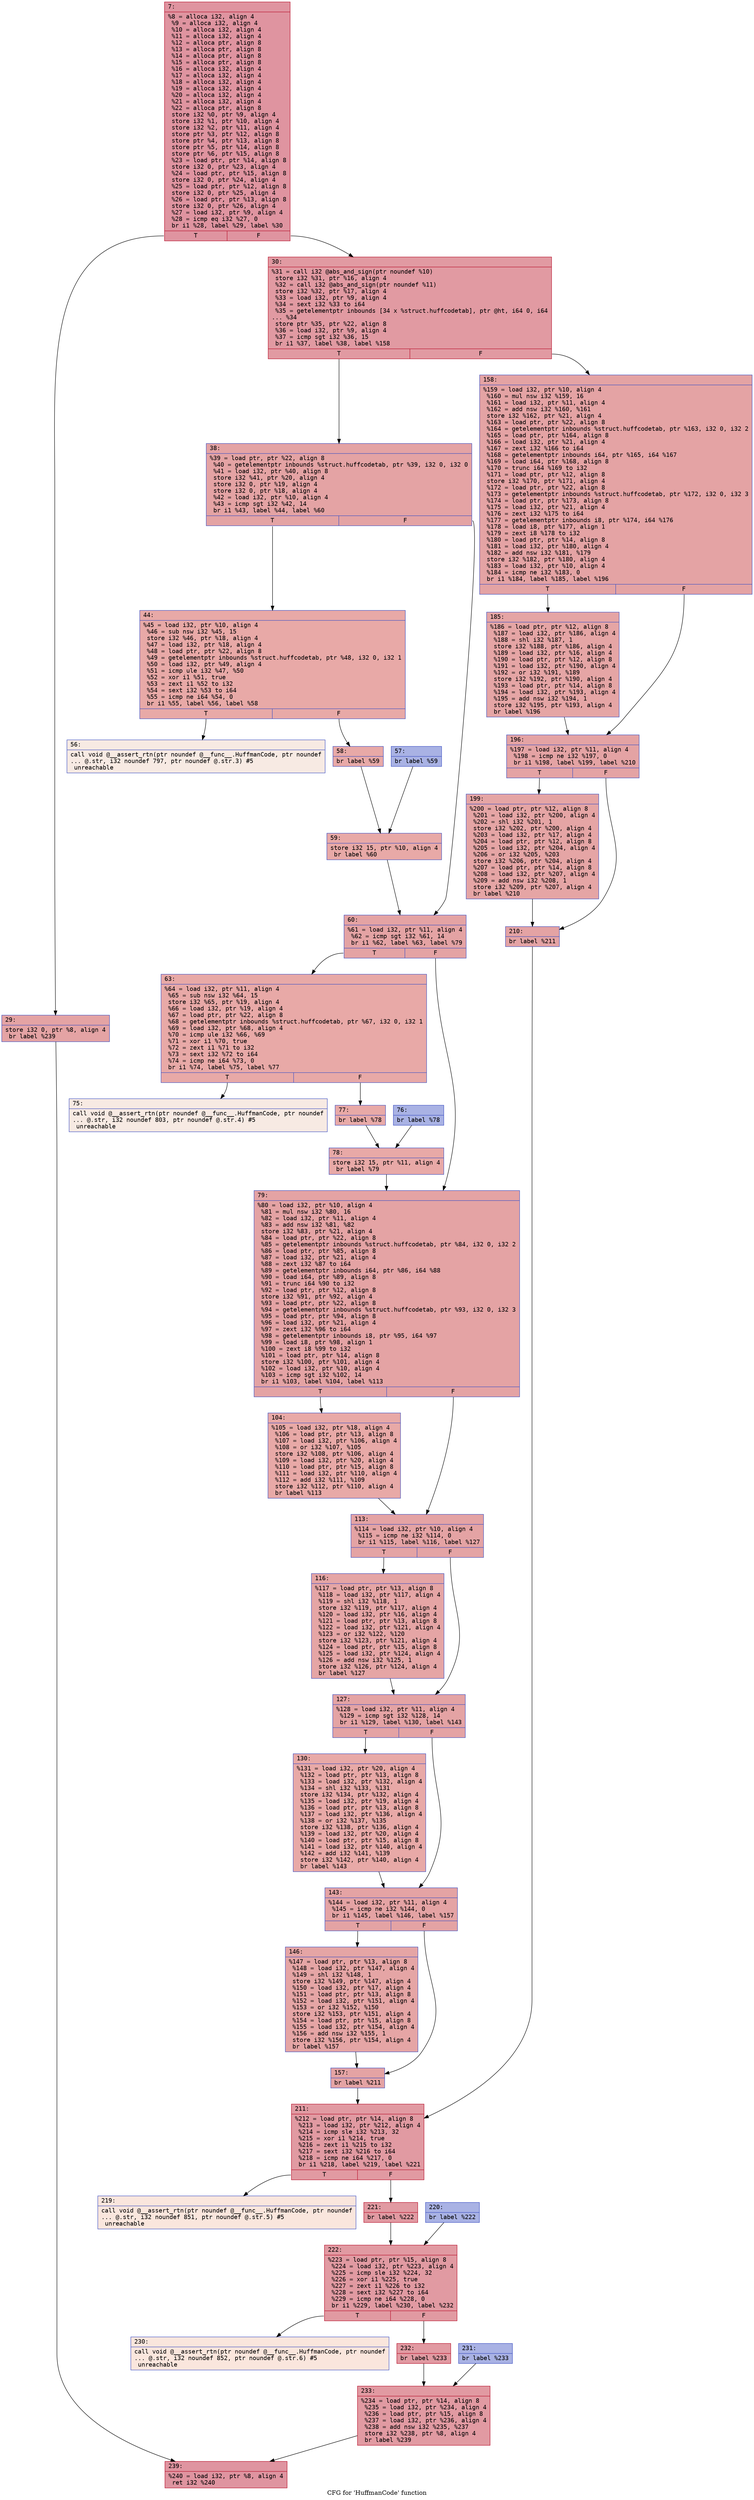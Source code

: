 digraph "CFG for 'HuffmanCode' function" {
	label="CFG for 'HuffmanCode' function";

	Node0x60000334f020 [shape=record,color="#b70d28ff", style=filled, fillcolor="#b70d2870" fontname="Courier",label="{7:\l|  %8 = alloca i32, align 4\l  %9 = alloca i32, align 4\l  %10 = alloca i32, align 4\l  %11 = alloca i32, align 4\l  %12 = alloca ptr, align 8\l  %13 = alloca ptr, align 8\l  %14 = alloca ptr, align 8\l  %15 = alloca ptr, align 8\l  %16 = alloca i32, align 4\l  %17 = alloca i32, align 4\l  %18 = alloca i32, align 4\l  %19 = alloca i32, align 4\l  %20 = alloca i32, align 4\l  %21 = alloca i32, align 4\l  %22 = alloca ptr, align 8\l  store i32 %0, ptr %9, align 4\l  store i32 %1, ptr %10, align 4\l  store i32 %2, ptr %11, align 4\l  store ptr %3, ptr %12, align 8\l  store ptr %4, ptr %13, align 8\l  store ptr %5, ptr %14, align 8\l  store ptr %6, ptr %15, align 8\l  %23 = load ptr, ptr %14, align 8\l  store i32 0, ptr %23, align 4\l  %24 = load ptr, ptr %15, align 8\l  store i32 0, ptr %24, align 4\l  %25 = load ptr, ptr %12, align 8\l  store i32 0, ptr %25, align 4\l  %26 = load ptr, ptr %13, align 8\l  store i32 0, ptr %26, align 4\l  %27 = load i32, ptr %9, align 4\l  %28 = icmp eq i32 %27, 0\l  br i1 %28, label %29, label %30\l|{<s0>T|<s1>F}}"];
	Node0x60000334f020:s0 -> Node0x60000334f340[tooltip="7 -> 29\nProbability 37.50%" ];
	Node0x60000334f020:s1 -> Node0x60000334f390[tooltip="7 -> 30\nProbability 62.50%" ];
	Node0x60000334f340 [shape=record,color="#3d50c3ff", style=filled, fillcolor="#c32e3170" fontname="Courier",label="{29:\l|  store i32 0, ptr %8, align 4\l  br label %239\l}"];
	Node0x60000334f340 -> Node0x60000334fed0[tooltip="29 -> 239\nProbability 100.00%" ];
	Node0x60000334f390 [shape=record,color="#b70d28ff", style=filled, fillcolor="#bb1b2c70" fontname="Courier",label="{30:\l|  %31 = call i32 @abs_and_sign(ptr noundef %10)\l  store i32 %31, ptr %16, align 4\l  %32 = call i32 @abs_and_sign(ptr noundef %11)\l  store i32 %32, ptr %17, align 4\l  %33 = load i32, ptr %9, align 4\l  %34 = sext i32 %33 to i64\l  %35 = getelementptr inbounds [34 x %struct.huffcodetab], ptr @ht, i64 0, i64\l... %34\l  store ptr %35, ptr %22, align 8\l  %36 = load i32, ptr %9, align 4\l  %37 = icmp sgt i32 %36, 15\l  br i1 %37, label %38, label %158\l|{<s0>T|<s1>F}}"];
	Node0x60000334f390:s0 -> Node0x60000334f3e0[tooltip="30 -> 38\nProbability 50.00%" ];
	Node0x60000334f390:s1 -> Node0x60000334fa70[tooltip="30 -> 158\nProbability 50.00%" ];
	Node0x60000334f3e0 [shape=record,color="#3d50c3ff", style=filled, fillcolor="#c32e3170" fontname="Courier",label="{38:\l|  %39 = load ptr, ptr %22, align 8\l  %40 = getelementptr inbounds %struct.huffcodetab, ptr %39, i32 0, i32 0\l  %41 = load i32, ptr %40, align 8\l  store i32 %41, ptr %20, align 4\l  store i32 0, ptr %19, align 4\l  store i32 0, ptr %18, align 4\l  %42 = load i32, ptr %10, align 4\l  %43 = icmp sgt i32 %42, 14\l  br i1 %43, label %44, label %60\l|{<s0>T|<s1>F}}"];
	Node0x60000334f3e0:s0 -> Node0x60000334f430[tooltip="38 -> 44\nProbability 50.00%" ];
	Node0x60000334f3e0:s1 -> Node0x60000334f5c0[tooltip="38 -> 60\nProbability 50.00%" ];
	Node0x60000334f430 [shape=record,color="#3d50c3ff", style=filled, fillcolor="#ca3b3770" fontname="Courier",label="{44:\l|  %45 = load i32, ptr %10, align 4\l  %46 = sub nsw i32 %45, 15\l  store i32 %46, ptr %18, align 4\l  %47 = load i32, ptr %18, align 4\l  %48 = load ptr, ptr %22, align 8\l  %49 = getelementptr inbounds %struct.huffcodetab, ptr %48, i32 0, i32 1\l  %50 = load i32, ptr %49, align 4\l  %51 = icmp ule i32 %47, %50\l  %52 = xor i1 %51, true\l  %53 = zext i1 %52 to i32\l  %54 = sext i32 %53 to i64\l  %55 = icmp ne i64 %54, 0\l  br i1 %55, label %56, label %58\l|{<s0>T|<s1>F}}"];
	Node0x60000334f430:s0 -> Node0x60000334f480[tooltip="44 -> 56\nProbability 0.00%" ];
	Node0x60000334f430:s1 -> Node0x60000334f520[tooltip="44 -> 58\nProbability 100.00%" ];
	Node0x60000334f480 [shape=record,color="#3d50c3ff", style=filled, fillcolor="#eed0c070" fontname="Courier",label="{56:\l|  call void @__assert_rtn(ptr noundef @__func__.HuffmanCode, ptr noundef\l... @.str, i32 noundef 797, ptr noundef @.str.3) #5\l  unreachable\l}"];
	Node0x60000334f4d0 [shape=record,color="#3d50c3ff", style=filled, fillcolor="#3d50c370" fontname="Courier",label="{57:\l|  br label %59\l}"];
	Node0x60000334f4d0 -> Node0x60000334f570[tooltip="57 -> 59\nProbability 100.00%" ];
	Node0x60000334f520 [shape=record,color="#3d50c3ff", style=filled, fillcolor="#ca3b3770" fontname="Courier",label="{58:\l|  br label %59\l}"];
	Node0x60000334f520 -> Node0x60000334f570[tooltip="58 -> 59\nProbability 100.00%" ];
	Node0x60000334f570 [shape=record,color="#3d50c3ff", style=filled, fillcolor="#ca3b3770" fontname="Courier",label="{59:\l|  store i32 15, ptr %10, align 4\l  br label %60\l}"];
	Node0x60000334f570 -> Node0x60000334f5c0[tooltip="59 -> 60\nProbability 100.00%" ];
	Node0x60000334f5c0 [shape=record,color="#3d50c3ff", style=filled, fillcolor="#c32e3170" fontname="Courier",label="{60:\l|  %61 = load i32, ptr %11, align 4\l  %62 = icmp sgt i32 %61, 14\l  br i1 %62, label %63, label %79\l|{<s0>T|<s1>F}}"];
	Node0x60000334f5c0:s0 -> Node0x60000334f610[tooltip="60 -> 63\nProbability 50.00%" ];
	Node0x60000334f5c0:s1 -> Node0x60000334f7a0[tooltip="60 -> 79\nProbability 50.00%" ];
	Node0x60000334f610 [shape=record,color="#3d50c3ff", style=filled, fillcolor="#ca3b3770" fontname="Courier",label="{63:\l|  %64 = load i32, ptr %11, align 4\l  %65 = sub nsw i32 %64, 15\l  store i32 %65, ptr %19, align 4\l  %66 = load i32, ptr %19, align 4\l  %67 = load ptr, ptr %22, align 8\l  %68 = getelementptr inbounds %struct.huffcodetab, ptr %67, i32 0, i32 1\l  %69 = load i32, ptr %68, align 4\l  %70 = icmp ule i32 %66, %69\l  %71 = xor i1 %70, true\l  %72 = zext i1 %71 to i32\l  %73 = sext i32 %72 to i64\l  %74 = icmp ne i64 %73, 0\l  br i1 %74, label %75, label %77\l|{<s0>T|<s1>F}}"];
	Node0x60000334f610:s0 -> Node0x60000334f660[tooltip="63 -> 75\nProbability 0.00%" ];
	Node0x60000334f610:s1 -> Node0x60000334f700[tooltip="63 -> 77\nProbability 100.00%" ];
	Node0x60000334f660 [shape=record,color="#3d50c3ff", style=filled, fillcolor="#eed0c070" fontname="Courier",label="{75:\l|  call void @__assert_rtn(ptr noundef @__func__.HuffmanCode, ptr noundef\l... @.str, i32 noundef 803, ptr noundef @.str.4) #5\l  unreachable\l}"];
	Node0x60000334f6b0 [shape=record,color="#3d50c3ff", style=filled, fillcolor="#3d50c370" fontname="Courier",label="{76:\l|  br label %78\l}"];
	Node0x60000334f6b0 -> Node0x60000334f750[tooltip="76 -> 78\nProbability 100.00%" ];
	Node0x60000334f700 [shape=record,color="#3d50c3ff", style=filled, fillcolor="#ca3b3770" fontname="Courier",label="{77:\l|  br label %78\l}"];
	Node0x60000334f700 -> Node0x60000334f750[tooltip="77 -> 78\nProbability 100.00%" ];
	Node0x60000334f750 [shape=record,color="#3d50c3ff", style=filled, fillcolor="#ca3b3770" fontname="Courier",label="{78:\l|  store i32 15, ptr %11, align 4\l  br label %79\l}"];
	Node0x60000334f750 -> Node0x60000334f7a0[tooltip="78 -> 79\nProbability 100.00%" ];
	Node0x60000334f7a0 [shape=record,color="#3d50c3ff", style=filled, fillcolor="#c32e3170" fontname="Courier",label="{79:\l|  %80 = load i32, ptr %10, align 4\l  %81 = mul nsw i32 %80, 16\l  %82 = load i32, ptr %11, align 4\l  %83 = add nsw i32 %81, %82\l  store i32 %83, ptr %21, align 4\l  %84 = load ptr, ptr %22, align 8\l  %85 = getelementptr inbounds %struct.huffcodetab, ptr %84, i32 0, i32 2\l  %86 = load ptr, ptr %85, align 8\l  %87 = load i32, ptr %21, align 4\l  %88 = zext i32 %87 to i64\l  %89 = getelementptr inbounds i64, ptr %86, i64 %88\l  %90 = load i64, ptr %89, align 8\l  %91 = trunc i64 %90 to i32\l  %92 = load ptr, ptr %12, align 8\l  store i32 %91, ptr %92, align 4\l  %93 = load ptr, ptr %22, align 8\l  %94 = getelementptr inbounds %struct.huffcodetab, ptr %93, i32 0, i32 3\l  %95 = load ptr, ptr %94, align 8\l  %96 = load i32, ptr %21, align 4\l  %97 = zext i32 %96 to i64\l  %98 = getelementptr inbounds i8, ptr %95, i64 %97\l  %99 = load i8, ptr %98, align 1\l  %100 = zext i8 %99 to i32\l  %101 = load ptr, ptr %14, align 8\l  store i32 %100, ptr %101, align 4\l  %102 = load i32, ptr %10, align 4\l  %103 = icmp sgt i32 %102, 14\l  br i1 %103, label %104, label %113\l|{<s0>T|<s1>F}}"];
	Node0x60000334f7a0:s0 -> Node0x60000334f7f0[tooltip="79 -> 104\nProbability 50.00%" ];
	Node0x60000334f7a0:s1 -> Node0x60000334f840[tooltip="79 -> 113\nProbability 50.00%" ];
	Node0x60000334f7f0 [shape=record,color="#3d50c3ff", style=filled, fillcolor="#ca3b3770" fontname="Courier",label="{104:\l|  %105 = load i32, ptr %18, align 4\l  %106 = load ptr, ptr %13, align 8\l  %107 = load i32, ptr %106, align 4\l  %108 = or i32 %107, %105\l  store i32 %108, ptr %106, align 4\l  %109 = load i32, ptr %20, align 4\l  %110 = load ptr, ptr %15, align 8\l  %111 = load i32, ptr %110, align 4\l  %112 = add i32 %111, %109\l  store i32 %112, ptr %110, align 4\l  br label %113\l}"];
	Node0x60000334f7f0 -> Node0x60000334f840[tooltip="104 -> 113\nProbability 100.00%" ];
	Node0x60000334f840 [shape=record,color="#3d50c3ff", style=filled, fillcolor="#c32e3170" fontname="Courier",label="{113:\l|  %114 = load i32, ptr %10, align 4\l  %115 = icmp ne i32 %114, 0\l  br i1 %115, label %116, label %127\l|{<s0>T|<s1>F}}"];
	Node0x60000334f840:s0 -> Node0x60000334f890[tooltip="113 -> 116\nProbability 62.50%" ];
	Node0x60000334f840:s1 -> Node0x60000334f8e0[tooltip="113 -> 127\nProbability 37.50%" ];
	Node0x60000334f890 [shape=record,color="#3d50c3ff", style=filled, fillcolor="#c5333470" fontname="Courier",label="{116:\l|  %117 = load ptr, ptr %13, align 8\l  %118 = load i32, ptr %117, align 4\l  %119 = shl i32 %118, 1\l  store i32 %119, ptr %117, align 4\l  %120 = load i32, ptr %16, align 4\l  %121 = load ptr, ptr %13, align 8\l  %122 = load i32, ptr %121, align 4\l  %123 = or i32 %122, %120\l  store i32 %123, ptr %121, align 4\l  %124 = load ptr, ptr %15, align 8\l  %125 = load i32, ptr %124, align 4\l  %126 = add nsw i32 %125, 1\l  store i32 %126, ptr %124, align 4\l  br label %127\l}"];
	Node0x60000334f890 -> Node0x60000334f8e0[tooltip="116 -> 127\nProbability 100.00%" ];
	Node0x60000334f8e0 [shape=record,color="#3d50c3ff", style=filled, fillcolor="#c32e3170" fontname="Courier",label="{127:\l|  %128 = load i32, ptr %11, align 4\l  %129 = icmp sgt i32 %128, 14\l  br i1 %129, label %130, label %143\l|{<s0>T|<s1>F}}"];
	Node0x60000334f8e0:s0 -> Node0x60000334f930[tooltip="127 -> 130\nProbability 50.00%" ];
	Node0x60000334f8e0:s1 -> Node0x60000334f980[tooltip="127 -> 143\nProbability 50.00%" ];
	Node0x60000334f930 [shape=record,color="#3d50c3ff", style=filled, fillcolor="#ca3b3770" fontname="Courier",label="{130:\l|  %131 = load i32, ptr %20, align 4\l  %132 = load ptr, ptr %13, align 8\l  %133 = load i32, ptr %132, align 4\l  %134 = shl i32 %133, %131\l  store i32 %134, ptr %132, align 4\l  %135 = load i32, ptr %19, align 4\l  %136 = load ptr, ptr %13, align 8\l  %137 = load i32, ptr %136, align 4\l  %138 = or i32 %137, %135\l  store i32 %138, ptr %136, align 4\l  %139 = load i32, ptr %20, align 4\l  %140 = load ptr, ptr %15, align 8\l  %141 = load i32, ptr %140, align 4\l  %142 = add i32 %141, %139\l  store i32 %142, ptr %140, align 4\l  br label %143\l}"];
	Node0x60000334f930 -> Node0x60000334f980[tooltip="130 -> 143\nProbability 100.00%" ];
	Node0x60000334f980 [shape=record,color="#3d50c3ff", style=filled, fillcolor="#c32e3170" fontname="Courier",label="{143:\l|  %144 = load i32, ptr %11, align 4\l  %145 = icmp ne i32 %144, 0\l  br i1 %145, label %146, label %157\l|{<s0>T|<s1>F}}"];
	Node0x60000334f980:s0 -> Node0x60000334f9d0[tooltip="143 -> 146\nProbability 62.50%" ];
	Node0x60000334f980:s1 -> Node0x60000334fa20[tooltip="143 -> 157\nProbability 37.50%" ];
	Node0x60000334f9d0 [shape=record,color="#3d50c3ff", style=filled, fillcolor="#c5333470" fontname="Courier",label="{146:\l|  %147 = load ptr, ptr %13, align 8\l  %148 = load i32, ptr %147, align 4\l  %149 = shl i32 %148, 1\l  store i32 %149, ptr %147, align 4\l  %150 = load i32, ptr %17, align 4\l  %151 = load ptr, ptr %13, align 8\l  %152 = load i32, ptr %151, align 4\l  %153 = or i32 %152, %150\l  store i32 %153, ptr %151, align 4\l  %154 = load ptr, ptr %15, align 8\l  %155 = load i32, ptr %154, align 4\l  %156 = add nsw i32 %155, 1\l  store i32 %156, ptr %154, align 4\l  br label %157\l}"];
	Node0x60000334f9d0 -> Node0x60000334fa20[tooltip="146 -> 157\nProbability 100.00%" ];
	Node0x60000334fa20 [shape=record,color="#3d50c3ff", style=filled, fillcolor="#c32e3170" fontname="Courier",label="{157:\l|  br label %211\l}"];
	Node0x60000334fa20 -> Node0x60000334fc00[tooltip="157 -> 211\nProbability 100.00%" ];
	Node0x60000334fa70 [shape=record,color="#3d50c3ff", style=filled, fillcolor="#c32e3170" fontname="Courier",label="{158:\l|  %159 = load i32, ptr %10, align 4\l  %160 = mul nsw i32 %159, 16\l  %161 = load i32, ptr %11, align 4\l  %162 = add nsw i32 %160, %161\l  store i32 %162, ptr %21, align 4\l  %163 = load ptr, ptr %22, align 8\l  %164 = getelementptr inbounds %struct.huffcodetab, ptr %163, i32 0, i32 2\l  %165 = load ptr, ptr %164, align 8\l  %166 = load i32, ptr %21, align 4\l  %167 = zext i32 %166 to i64\l  %168 = getelementptr inbounds i64, ptr %165, i64 %167\l  %169 = load i64, ptr %168, align 8\l  %170 = trunc i64 %169 to i32\l  %171 = load ptr, ptr %12, align 8\l  store i32 %170, ptr %171, align 4\l  %172 = load ptr, ptr %22, align 8\l  %173 = getelementptr inbounds %struct.huffcodetab, ptr %172, i32 0, i32 3\l  %174 = load ptr, ptr %173, align 8\l  %175 = load i32, ptr %21, align 4\l  %176 = zext i32 %175 to i64\l  %177 = getelementptr inbounds i8, ptr %174, i64 %176\l  %178 = load i8, ptr %177, align 1\l  %179 = zext i8 %178 to i32\l  %180 = load ptr, ptr %14, align 8\l  %181 = load i32, ptr %180, align 4\l  %182 = add nsw i32 %181, %179\l  store i32 %182, ptr %180, align 4\l  %183 = load i32, ptr %10, align 4\l  %184 = icmp ne i32 %183, 0\l  br i1 %184, label %185, label %196\l|{<s0>T|<s1>F}}"];
	Node0x60000334fa70:s0 -> Node0x60000334fac0[tooltip="158 -> 185\nProbability 62.50%" ];
	Node0x60000334fa70:s1 -> Node0x60000334fb10[tooltip="158 -> 196\nProbability 37.50%" ];
	Node0x60000334fac0 [shape=record,color="#3d50c3ff", style=filled, fillcolor="#c5333470" fontname="Courier",label="{185:\l|  %186 = load ptr, ptr %12, align 8\l  %187 = load i32, ptr %186, align 4\l  %188 = shl i32 %187, 1\l  store i32 %188, ptr %186, align 4\l  %189 = load i32, ptr %16, align 4\l  %190 = load ptr, ptr %12, align 8\l  %191 = load i32, ptr %190, align 4\l  %192 = or i32 %191, %189\l  store i32 %192, ptr %190, align 4\l  %193 = load ptr, ptr %14, align 8\l  %194 = load i32, ptr %193, align 4\l  %195 = add nsw i32 %194, 1\l  store i32 %195, ptr %193, align 4\l  br label %196\l}"];
	Node0x60000334fac0 -> Node0x60000334fb10[tooltip="185 -> 196\nProbability 100.00%" ];
	Node0x60000334fb10 [shape=record,color="#3d50c3ff", style=filled, fillcolor="#c32e3170" fontname="Courier",label="{196:\l|  %197 = load i32, ptr %11, align 4\l  %198 = icmp ne i32 %197, 0\l  br i1 %198, label %199, label %210\l|{<s0>T|<s1>F}}"];
	Node0x60000334fb10:s0 -> Node0x60000334fb60[tooltip="196 -> 199\nProbability 62.50%" ];
	Node0x60000334fb10:s1 -> Node0x60000334fbb0[tooltip="196 -> 210\nProbability 37.50%" ];
	Node0x60000334fb60 [shape=record,color="#3d50c3ff", style=filled, fillcolor="#c5333470" fontname="Courier",label="{199:\l|  %200 = load ptr, ptr %12, align 8\l  %201 = load i32, ptr %200, align 4\l  %202 = shl i32 %201, 1\l  store i32 %202, ptr %200, align 4\l  %203 = load i32, ptr %17, align 4\l  %204 = load ptr, ptr %12, align 8\l  %205 = load i32, ptr %204, align 4\l  %206 = or i32 %205, %203\l  store i32 %206, ptr %204, align 4\l  %207 = load ptr, ptr %14, align 8\l  %208 = load i32, ptr %207, align 4\l  %209 = add nsw i32 %208, 1\l  store i32 %209, ptr %207, align 4\l  br label %210\l}"];
	Node0x60000334fb60 -> Node0x60000334fbb0[tooltip="199 -> 210\nProbability 100.00%" ];
	Node0x60000334fbb0 [shape=record,color="#3d50c3ff", style=filled, fillcolor="#c32e3170" fontname="Courier",label="{210:\l|  br label %211\l}"];
	Node0x60000334fbb0 -> Node0x60000334fc00[tooltip="210 -> 211\nProbability 100.00%" ];
	Node0x60000334fc00 [shape=record,color="#b70d28ff", style=filled, fillcolor="#bb1b2c70" fontname="Courier",label="{211:\l|  %212 = load ptr, ptr %14, align 8\l  %213 = load i32, ptr %212, align 4\l  %214 = icmp sle i32 %213, 32\l  %215 = xor i1 %214, true\l  %216 = zext i1 %215 to i32\l  %217 = sext i32 %216 to i64\l  %218 = icmp ne i64 %217, 0\l  br i1 %218, label %219, label %221\l|{<s0>T|<s1>F}}"];
	Node0x60000334fc00:s0 -> Node0x60000334fc50[tooltip="211 -> 219\nProbability 0.00%" ];
	Node0x60000334fc00:s1 -> Node0x60000334fcf0[tooltip="211 -> 221\nProbability 100.00%" ];
	Node0x60000334fc50 [shape=record,color="#3d50c3ff", style=filled, fillcolor="#f3c7b170" fontname="Courier",label="{219:\l|  call void @__assert_rtn(ptr noundef @__func__.HuffmanCode, ptr noundef\l... @.str, i32 noundef 851, ptr noundef @.str.5) #5\l  unreachable\l}"];
	Node0x60000334fca0 [shape=record,color="#3d50c3ff", style=filled, fillcolor="#3d50c370" fontname="Courier",label="{220:\l|  br label %222\l}"];
	Node0x60000334fca0 -> Node0x60000334fd40[tooltip="220 -> 222\nProbability 100.00%" ];
	Node0x60000334fcf0 [shape=record,color="#b70d28ff", style=filled, fillcolor="#bb1b2c70" fontname="Courier",label="{221:\l|  br label %222\l}"];
	Node0x60000334fcf0 -> Node0x60000334fd40[tooltip="221 -> 222\nProbability 100.00%" ];
	Node0x60000334fd40 [shape=record,color="#b70d28ff", style=filled, fillcolor="#bb1b2c70" fontname="Courier",label="{222:\l|  %223 = load ptr, ptr %15, align 8\l  %224 = load i32, ptr %223, align 4\l  %225 = icmp sle i32 %224, 32\l  %226 = xor i1 %225, true\l  %227 = zext i1 %226 to i32\l  %228 = sext i32 %227 to i64\l  %229 = icmp ne i64 %228, 0\l  br i1 %229, label %230, label %232\l|{<s0>T|<s1>F}}"];
	Node0x60000334fd40:s0 -> Node0x60000334fd90[tooltip="222 -> 230\nProbability 0.00%" ];
	Node0x60000334fd40:s1 -> Node0x60000334fe30[tooltip="222 -> 232\nProbability 100.00%" ];
	Node0x60000334fd90 [shape=record,color="#3d50c3ff", style=filled, fillcolor="#f3c7b170" fontname="Courier",label="{230:\l|  call void @__assert_rtn(ptr noundef @__func__.HuffmanCode, ptr noundef\l... @.str, i32 noundef 852, ptr noundef @.str.6) #5\l  unreachable\l}"];
	Node0x60000334fde0 [shape=record,color="#3d50c3ff", style=filled, fillcolor="#3d50c370" fontname="Courier",label="{231:\l|  br label %233\l}"];
	Node0x60000334fde0 -> Node0x60000334fe80[tooltip="231 -> 233\nProbability 100.00%" ];
	Node0x60000334fe30 [shape=record,color="#b70d28ff", style=filled, fillcolor="#bb1b2c70" fontname="Courier",label="{232:\l|  br label %233\l}"];
	Node0x60000334fe30 -> Node0x60000334fe80[tooltip="232 -> 233\nProbability 100.00%" ];
	Node0x60000334fe80 [shape=record,color="#b70d28ff", style=filled, fillcolor="#bb1b2c70" fontname="Courier",label="{233:\l|  %234 = load ptr, ptr %14, align 8\l  %235 = load i32, ptr %234, align 4\l  %236 = load ptr, ptr %15, align 8\l  %237 = load i32, ptr %236, align 4\l  %238 = add nsw i32 %235, %237\l  store i32 %238, ptr %8, align 4\l  br label %239\l}"];
	Node0x60000334fe80 -> Node0x60000334fed0[tooltip="233 -> 239\nProbability 100.00%" ];
	Node0x60000334fed0 [shape=record,color="#b70d28ff", style=filled, fillcolor="#b70d2870" fontname="Courier",label="{239:\l|  %240 = load i32, ptr %8, align 4\l  ret i32 %240\l}"];
}
